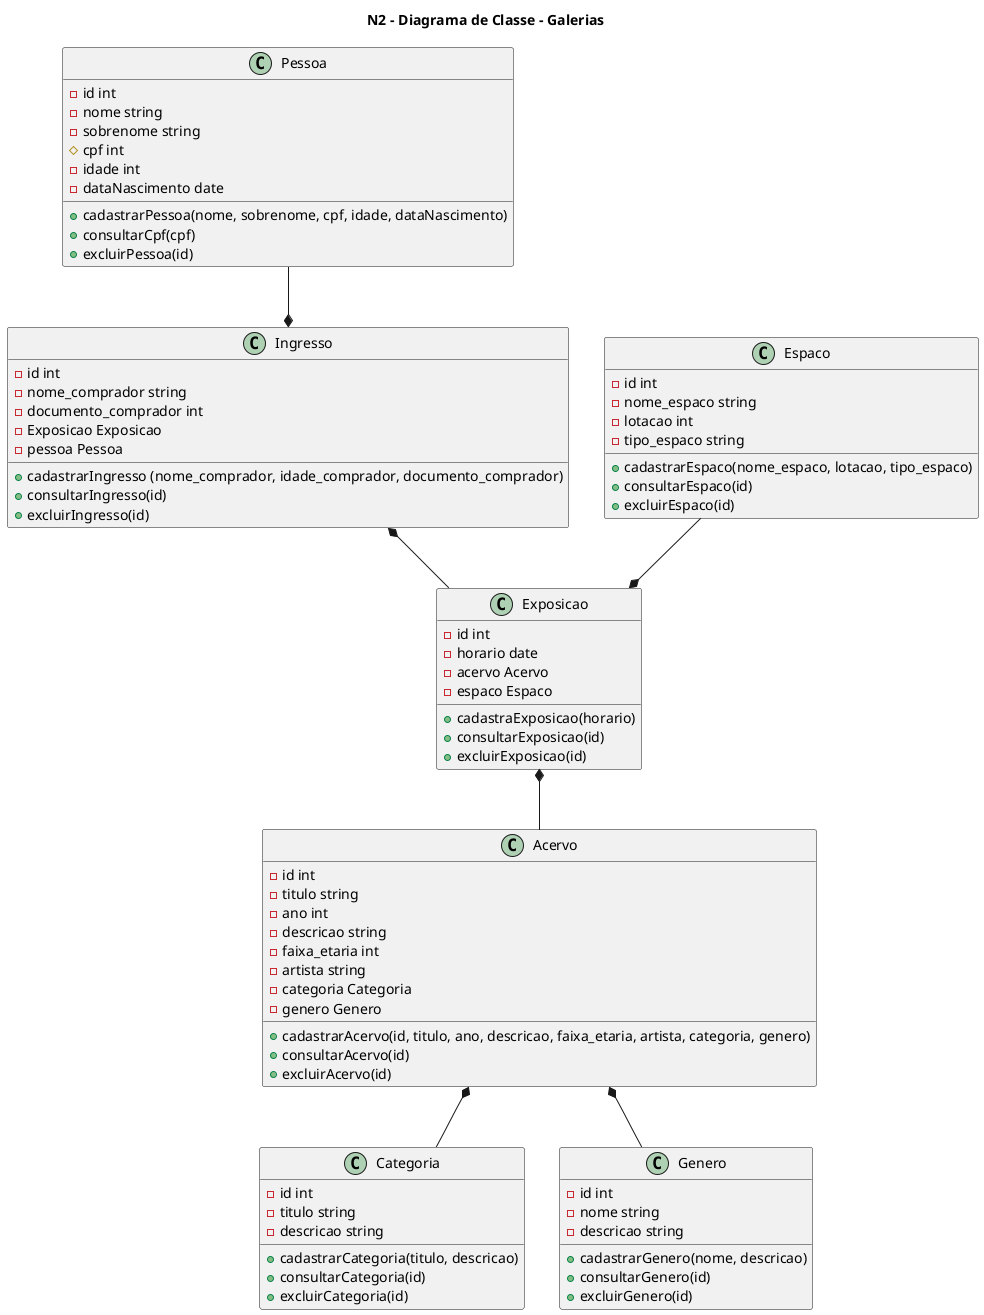 @startuml GalleryApp

title N2 - Diagrama de Classe - Galerias

class Acervo {
    - id int
    - titulo string
    - ano int
    - descricao string
    - faixa_etaria int
    - artista string
    - categoria Categoria
    - genero Genero
    + cadastrarAcervo(id, titulo, ano, descricao, faixa_etaria, artista, categoria, genero)
    + consultarAcervo(id)
    + excluirAcervo(id)
}

class Pessoa {
    -id int
    -nome string
    -sobrenome string
    #cpf int
    -idade int
    -dataNascimento date
    +cadastrarPessoa(nome, sobrenome, cpf, idade, dataNascimento)
    +consultarCpf(cpf)
    +excluirPessoa(id)
}

class Categoria {
    - id int
    - titulo string
    - descricao string
    + cadastrarCategoria(titulo, descricao)
    + consultarCategoria(id)
    + excluirCategoria(id)
}

class Genero {
    - id int
    - nome string
    - descricao string
    + cadastrarGenero(nome, descricao)
    + consultarGenero(id)
    + excluirGenero(id)
}

class Ingresso {
    - id int
    - nome_comprador string
    - documento_comprador int
    - Exposicao Exposicao
    - pessoa Pessoa
    + cadastrarIngresso (nome_comprador, idade_comprador, documento_comprador)
    + consultarIngresso(id)
    + excluirIngresso(id)    
}

class Espaco {
    - id int
    - nome_espaco string
    - lotacao int
    - tipo_espaco string
    + cadastrarEspaco(nome_espaco, lotacao, tipo_espaco)
    + consultarEspaco(id)
    + excluirEspaco(id)
}

class Exposicao {
    - id int
    - horario date
    - acervo Acervo
    - espaco Espaco
    + cadastraExposicao(horario)
    + consultarExposicao(id)
    + excluirExposicao(id)
}

Acervo *-- Categoria
Acervo *-- Genero
Espaco --* Exposicao
Exposicao *-- Acervo
Pessoa --* Ingresso
Ingresso *-- Exposicao

@enduml